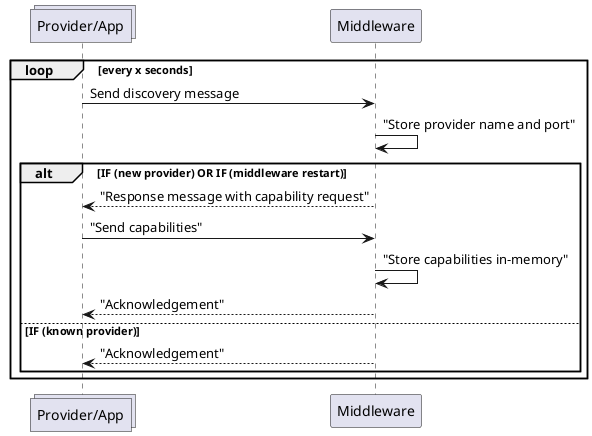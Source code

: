 @startuml

collections "Provider/App"  as Provider

loop every x seconds
    Provider -> Middleware: Send discovery message
    Middleware -> Middleware: "Store provider name and port"

    alt IF (new provider) OR IF (middleware restart)

        Middleware --> Provider: "Response message with capability request"
        Provider -> Middleware: "Send capabilities"
        Middleware -> Middleware: "Store capabilities in-memory"
        Middleware --> Provider: "Acknowledgement"

    else IF (known provider)

        Middleware --> Provider: "Acknowledgement"

    end
end

@enduml
